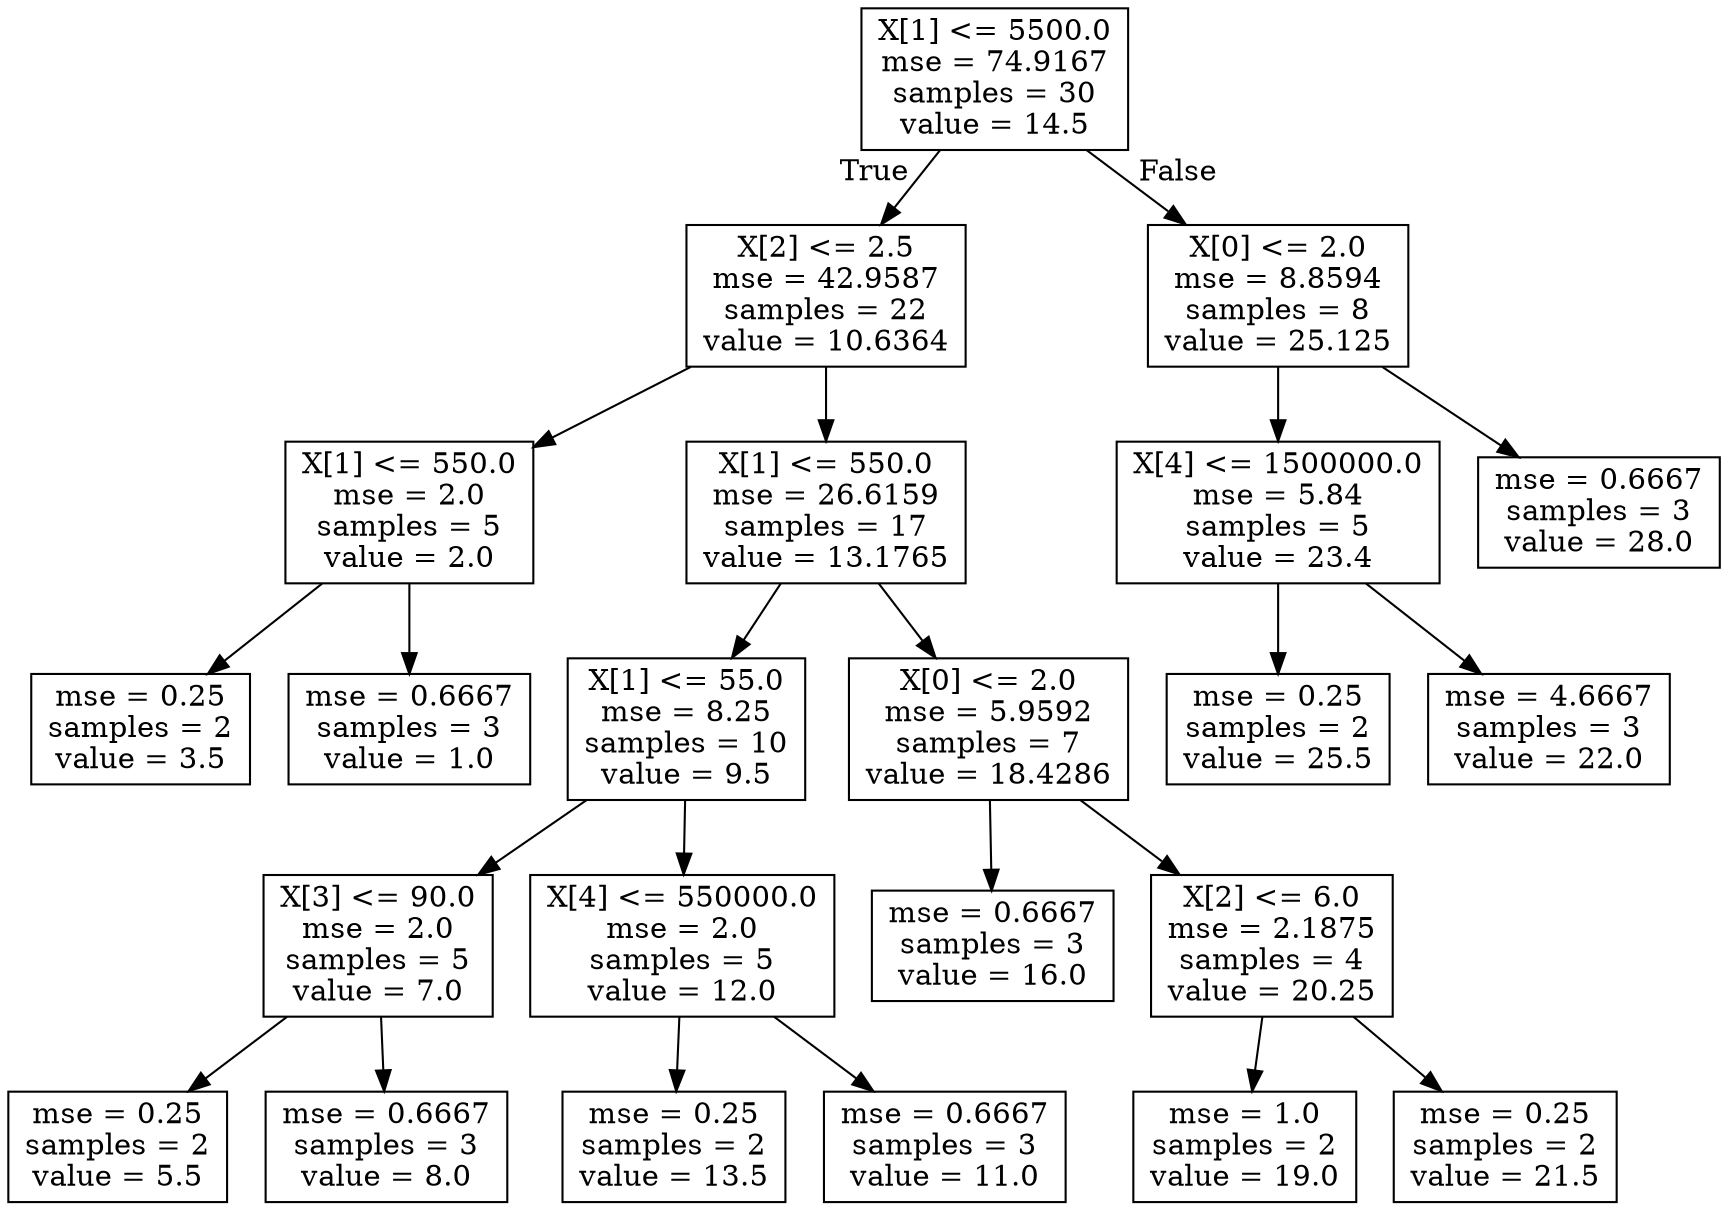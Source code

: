 digraph Tree {
node [shape=box] ;
0 [label="X[1] <= 5500.0\nmse = 74.9167\nsamples = 30\nvalue = 14.5"] ;
1 [label="X[2] <= 2.5\nmse = 42.9587\nsamples = 22\nvalue = 10.6364"] ;
0 -> 1 [labeldistance=2.5, labelangle=45, headlabel="True"] ;
2 [label="X[1] <= 550.0\nmse = 2.0\nsamples = 5\nvalue = 2.0"] ;
1 -> 2 ;
3 [label="mse = 0.25\nsamples = 2\nvalue = 3.5"] ;
2 -> 3 ;
4 [label="mse = 0.6667\nsamples = 3\nvalue = 1.0"] ;
2 -> 4 ;
5 [label="X[1] <= 550.0\nmse = 26.6159\nsamples = 17\nvalue = 13.1765"] ;
1 -> 5 ;
6 [label="X[1] <= 55.0\nmse = 8.25\nsamples = 10\nvalue = 9.5"] ;
5 -> 6 ;
7 [label="X[3] <= 90.0\nmse = 2.0\nsamples = 5\nvalue = 7.0"] ;
6 -> 7 ;
8 [label="mse = 0.25\nsamples = 2\nvalue = 5.5"] ;
7 -> 8 ;
9 [label="mse = 0.6667\nsamples = 3\nvalue = 8.0"] ;
7 -> 9 ;
10 [label="X[4] <= 550000.0\nmse = 2.0\nsamples = 5\nvalue = 12.0"] ;
6 -> 10 ;
11 [label="mse = 0.25\nsamples = 2\nvalue = 13.5"] ;
10 -> 11 ;
12 [label="mse = 0.6667\nsamples = 3\nvalue = 11.0"] ;
10 -> 12 ;
13 [label="X[0] <= 2.0\nmse = 5.9592\nsamples = 7\nvalue = 18.4286"] ;
5 -> 13 ;
14 [label="mse = 0.6667\nsamples = 3\nvalue = 16.0"] ;
13 -> 14 ;
15 [label="X[2] <= 6.0\nmse = 2.1875\nsamples = 4\nvalue = 20.25"] ;
13 -> 15 ;
16 [label="mse = 1.0\nsamples = 2\nvalue = 19.0"] ;
15 -> 16 ;
17 [label="mse = 0.25\nsamples = 2\nvalue = 21.5"] ;
15 -> 17 ;
18 [label="X[0] <= 2.0\nmse = 8.8594\nsamples = 8\nvalue = 25.125"] ;
0 -> 18 [labeldistance=2.5, labelangle=-45, headlabel="False"] ;
19 [label="X[4] <= 1500000.0\nmse = 5.84\nsamples = 5\nvalue = 23.4"] ;
18 -> 19 ;
20 [label="mse = 0.25\nsamples = 2\nvalue = 25.5"] ;
19 -> 20 ;
21 [label="mse = 4.6667\nsamples = 3\nvalue = 22.0"] ;
19 -> 21 ;
22 [label="mse = 0.6667\nsamples = 3\nvalue = 28.0"] ;
18 -> 22 ;
}